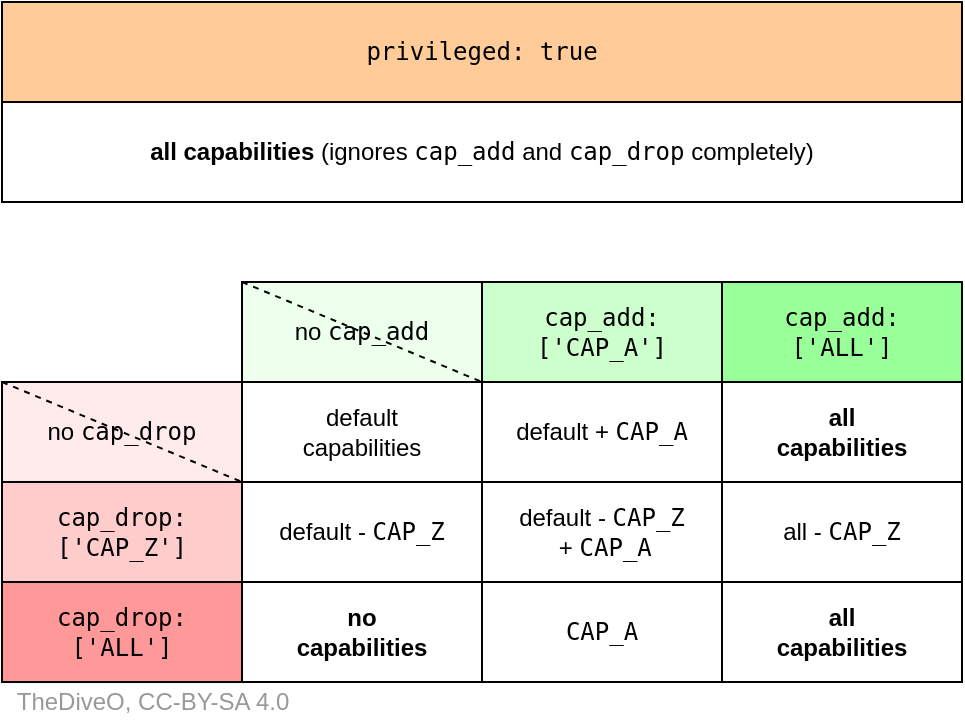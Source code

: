 <mxfile version="15.8.7" type="device"><diagram id="xxXQhpsO8CIIqTGJruQP" name="Page-1"><mxGraphModel dx="1102" dy="1025" grid="1" gridSize="10" guides="1" tooltips="1" connect="1" arrows="1" fold="1" page="1" pageScale="1" pageWidth="720" pageHeight="560" math="0" shadow="0"><root><mxCell id="0"/><mxCell id="1" parent="0"/><mxCell id="FxhufUaBj3sl9I_H6THa-2" value="default&lt;br&gt;capabilities" style="rounded=0;whiteSpace=wrap;html=1;" parent="1" vertex="1"><mxGeometry x="120" y="190" width="120" height="50" as="geometry"/></mxCell><mxCell id="FxhufUaBj3sl9I_H6THa-3" value="no &lt;font face=&quot;monospace&quot;&gt;cap_add&lt;/font&gt;" style="rounded=0;whiteSpace=wrap;html=1;fillColor=#EDFFED;" parent="1" vertex="1"><mxGeometry x="120" y="140" width="120" height="50" as="geometry"/></mxCell><mxCell id="FxhufUaBj3sl9I_H6THa-4" value="&lt;font face=&quot;monospace&quot;&gt;cap_add:&lt;br&gt;['CAP_A']&lt;/font&gt;" style="rounded=0;whiteSpace=wrap;html=1;fillColor=#CCFFCC;" parent="1" vertex="1"><mxGeometry x="240" y="140" width="120" height="50" as="geometry"/></mxCell><mxCell id="FxhufUaBj3sl9I_H6THa-5" value="" style="endArrow=none;html=1;rounded=0;fontFamily=monospace;exitX=0;exitY=0;exitDx=0;exitDy=0;entryX=1;entryY=0;entryDx=0;entryDy=0;dashed=1;" parent="1" source="FxhufUaBj3sl9I_H6THa-3" target="FxhufUaBj3sl9I_H6THa-2" edge="1"><mxGeometry width="50" height="50" relative="1" as="geometry"><mxPoint x="310" y="370" as="sourcePoint"/><mxPoint x="360" y="320" as="targetPoint"/></mxGeometry></mxCell><mxCell id="FxhufUaBj3sl9I_H6THa-6" value="default + &lt;font face=&quot;monospace&quot;&gt;CAP_A&lt;/font&gt;" style="rounded=0;whiteSpace=wrap;html=1;" parent="1" vertex="1"><mxGeometry x="240" y="190" width="120" height="50" as="geometry"/></mxCell><mxCell id="FxhufUaBj3sl9I_H6THa-7" value="&lt;font face=&quot;monospace&quot;&gt;cap_add:&lt;br&gt;['ALL']&lt;/font&gt;" style="rounded=0;whiteSpace=wrap;html=1;fillColor=#99FF99;" parent="1" vertex="1"><mxGeometry x="360" y="140" width="120" height="50" as="geometry"/></mxCell><mxCell id="FxhufUaBj3sl9I_H6THa-8" value="no &lt;font face=&quot;monospace&quot;&gt;cap_drop&lt;/font&gt;" style="rounded=0;whiteSpace=wrap;html=1;fillColor=#FFEBEB;" parent="1" vertex="1"><mxGeometry y="190" width="120" height="50" as="geometry"/></mxCell><mxCell id="FxhufUaBj3sl9I_H6THa-9" value="" style="endArrow=none;html=1;rounded=0;fontFamily=monospace;exitX=0;exitY=0;exitDx=0;exitDy=0;entryX=1;entryY=0;entryDx=0;entryDy=0;dashed=1;" parent="1" source="FxhufUaBj3sl9I_H6THa-8" edge="1"><mxGeometry width="50" height="50" relative="1" as="geometry"><mxPoint x="190" y="420" as="sourcePoint"/><mxPoint x="120" y="240.0" as="targetPoint"/></mxGeometry></mxCell><mxCell id="FxhufUaBj3sl9I_H6THa-10" value="&lt;font face=&quot;monospace&quot;&gt;cap_drop:&lt;br&gt;['CAP_Z']&lt;/font&gt;" style="rounded=0;whiteSpace=wrap;html=1;fillColor=#FFCCCC;" parent="1" vertex="1"><mxGeometry y="240" width="120" height="50" as="geometry"/></mxCell><mxCell id="FxhufUaBj3sl9I_H6THa-11" value="&lt;font face=&quot;monospace&quot;&gt;cap_drop:&lt;br&gt;['ALL']&lt;/font&gt;" style="rounded=0;whiteSpace=wrap;html=1;fillColor=#FF9999;" parent="1" vertex="1"><mxGeometry y="290" width="120" height="50" as="geometry"/></mxCell><mxCell id="FxhufUaBj3sl9I_H6THa-12" value="&lt;b&gt;all&lt;br&gt;capabilities&lt;/b&gt;" style="rounded=0;whiteSpace=wrap;html=1;" parent="1" vertex="1"><mxGeometry x="360" y="190" width="120" height="50" as="geometry"/></mxCell><mxCell id="FxhufUaBj3sl9I_H6THa-13" value="&lt;b&gt;all&lt;br&gt;capabilities&lt;/b&gt;" style="rounded=0;whiteSpace=wrap;html=1;fillColor=#FFFFFF;" parent="1" vertex="1"><mxGeometry x="360" y="290" width="120" height="50" as="geometry"/></mxCell><mxCell id="FxhufUaBj3sl9I_H6THa-14" value="&lt;b&gt;no&lt;br&gt;capabilities&lt;/b&gt;" style="rounded=0;whiteSpace=wrap;html=1;" parent="1" vertex="1"><mxGeometry x="120" y="290" width="120" height="50" as="geometry"/></mxCell><mxCell id="FxhufUaBj3sl9I_H6THa-15" value="&lt;font face=&quot;monospace&quot;&gt;CAP_A&lt;/font&gt;" style="rounded=0;whiteSpace=wrap;html=1;" parent="1" vertex="1"><mxGeometry x="240" y="290" width="120" height="50" as="geometry"/></mxCell><mxCell id="FxhufUaBj3sl9I_H6THa-16" value="default -&amp;nbsp;&lt;font face=&quot;monospace&quot;&gt;CAP_Z&lt;/font&gt;" style="rounded=0;whiteSpace=wrap;html=1;" parent="1" vertex="1"><mxGeometry x="120" y="240" width="120" height="50" as="geometry"/></mxCell><mxCell id="FxhufUaBj3sl9I_H6THa-17" value="default -&amp;nbsp;&lt;span style=&quot;font-family: monospace&quot;&gt;CAP_Z&lt;/span&gt;&lt;br&gt;&amp;nbsp;+&amp;nbsp;&lt;font face=&quot;monospace&quot;&gt;CAP_A&lt;/font&gt;" style="rounded=0;whiteSpace=wrap;html=1;" parent="1" vertex="1"><mxGeometry x="240" y="240" width="120" height="50" as="geometry"/></mxCell><mxCell id="FxhufUaBj3sl9I_H6THa-18" value="all -&amp;nbsp;&lt;font face=&quot;monospace&quot;&gt;CAP_Z&lt;/font&gt;" style="rounded=0;whiteSpace=wrap;html=1;" parent="1" vertex="1"><mxGeometry x="360" y="240" width="120" height="50" as="geometry"/></mxCell><mxCell id="FxhufUaBj3sl9I_H6THa-19" value="&lt;font face=&quot;monospace&quot;&gt;privileged: true&lt;/font&gt;" style="rounded=0;whiteSpace=wrap;html=1;fillColor=#FFCC99;" parent="1" vertex="1"><mxGeometry width="480" height="50" as="geometry"/></mxCell><mxCell id="FxhufUaBj3sl9I_H6THa-20" value="&lt;b&gt;all capabilities&lt;/b&gt; (ignores &lt;font face=&quot;monospace&quot;&gt;cap_add&lt;/font&gt; and &lt;font face=&quot;monospace&quot;&gt;cap_drop&lt;/font&gt; completely)" style="rounded=0;whiteSpace=wrap;html=1;" parent="1" vertex="1"><mxGeometry y="50" width="480" height="50" as="geometry"/></mxCell><mxCell id="90SJg4g6pCN0UQmAiP3m-1" value="TheDiveO, CC-BY-SA 4.0" style="text;html=1;resizable=0;autosize=1;align=center;verticalAlign=middle;points=[];fillColor=none;strokeColor=none;rounded=0;fontColor=#999999;" vertex="1" parent="1"><mxGeometry y="340" width="150" height="20" as="geometry"/></mxCell></root></mxGraphModel></diagram></mxfile>